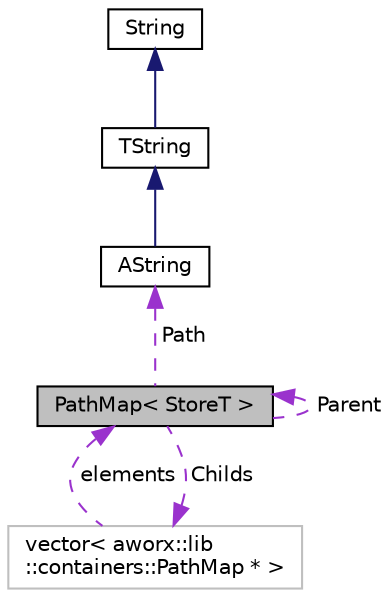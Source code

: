 digraph "PathMap&lt; StoreT &gt;"
{
  edge [fontname="Helvetica",fontsize="10",labelfontname="Helvetica",labelfontsize="10"];
  node [fontname="Helvetica",fontsize="10",shape=record];
  Node1 [label="PathMap\< StoreT \>",height=0.2,width=0.4,color="black", fillcolor="grey75", style="filled", fontcolor="black"];
  Node1 -> Node1 [dir="back",color="darkorchid3",fontsize="10",style="dashed",label=" Parent" ,fontname="Helvetica"];
  Node2 -> Node1 [dir="back",color="darkorchid3",fontsize="10",style="dashed",label=" Path" ,fontname="Helvetica"];
  Node2 [label="AString",height=0.2,width=0.4,color="black", fillcolor="white", style="filled",URL="$classaworx_1_1lib_1_1strings_1_1AString.html"];
  Node3 -> Node2 [dir="back",color="midnightblue",fontsize="10",style="solid",fontname="Helvetica"];
  Node3 [label="TString",height=0.2,width=0.4,color="black", fillcolor="white", style="filled",URL="$classaworx_1_1lib_1_1strings_1_1TString.html"];
  Node4 -> Node3 [dir="back",color="midnightblue",fontsize="10",style="solid",fontname="Helvetica"];
  Node4 [label="String",height=0.2,width=0.4,color="black", fillcolor="white", style="filled",URL="$classaworx_1_1lib_1_1strings_1_1String.html"];
  Node5 -> Node1 [dir="back",color="darkorchid3",fontsize="10",style="dashed",label=" Childs" ,fontname="Helvetica"];
  Node5 [label="vector\< aworx::lib\l::containers::PathMap * \>",height=0.2,width=0.4,color="grey75", fillcolor="white", style="filled"];
  Node1 -> Node5 [dir="back",color="darkorchid3",fontsize="10",style="dashed",label=" elements" ,fontname="Helvetica"];
}
